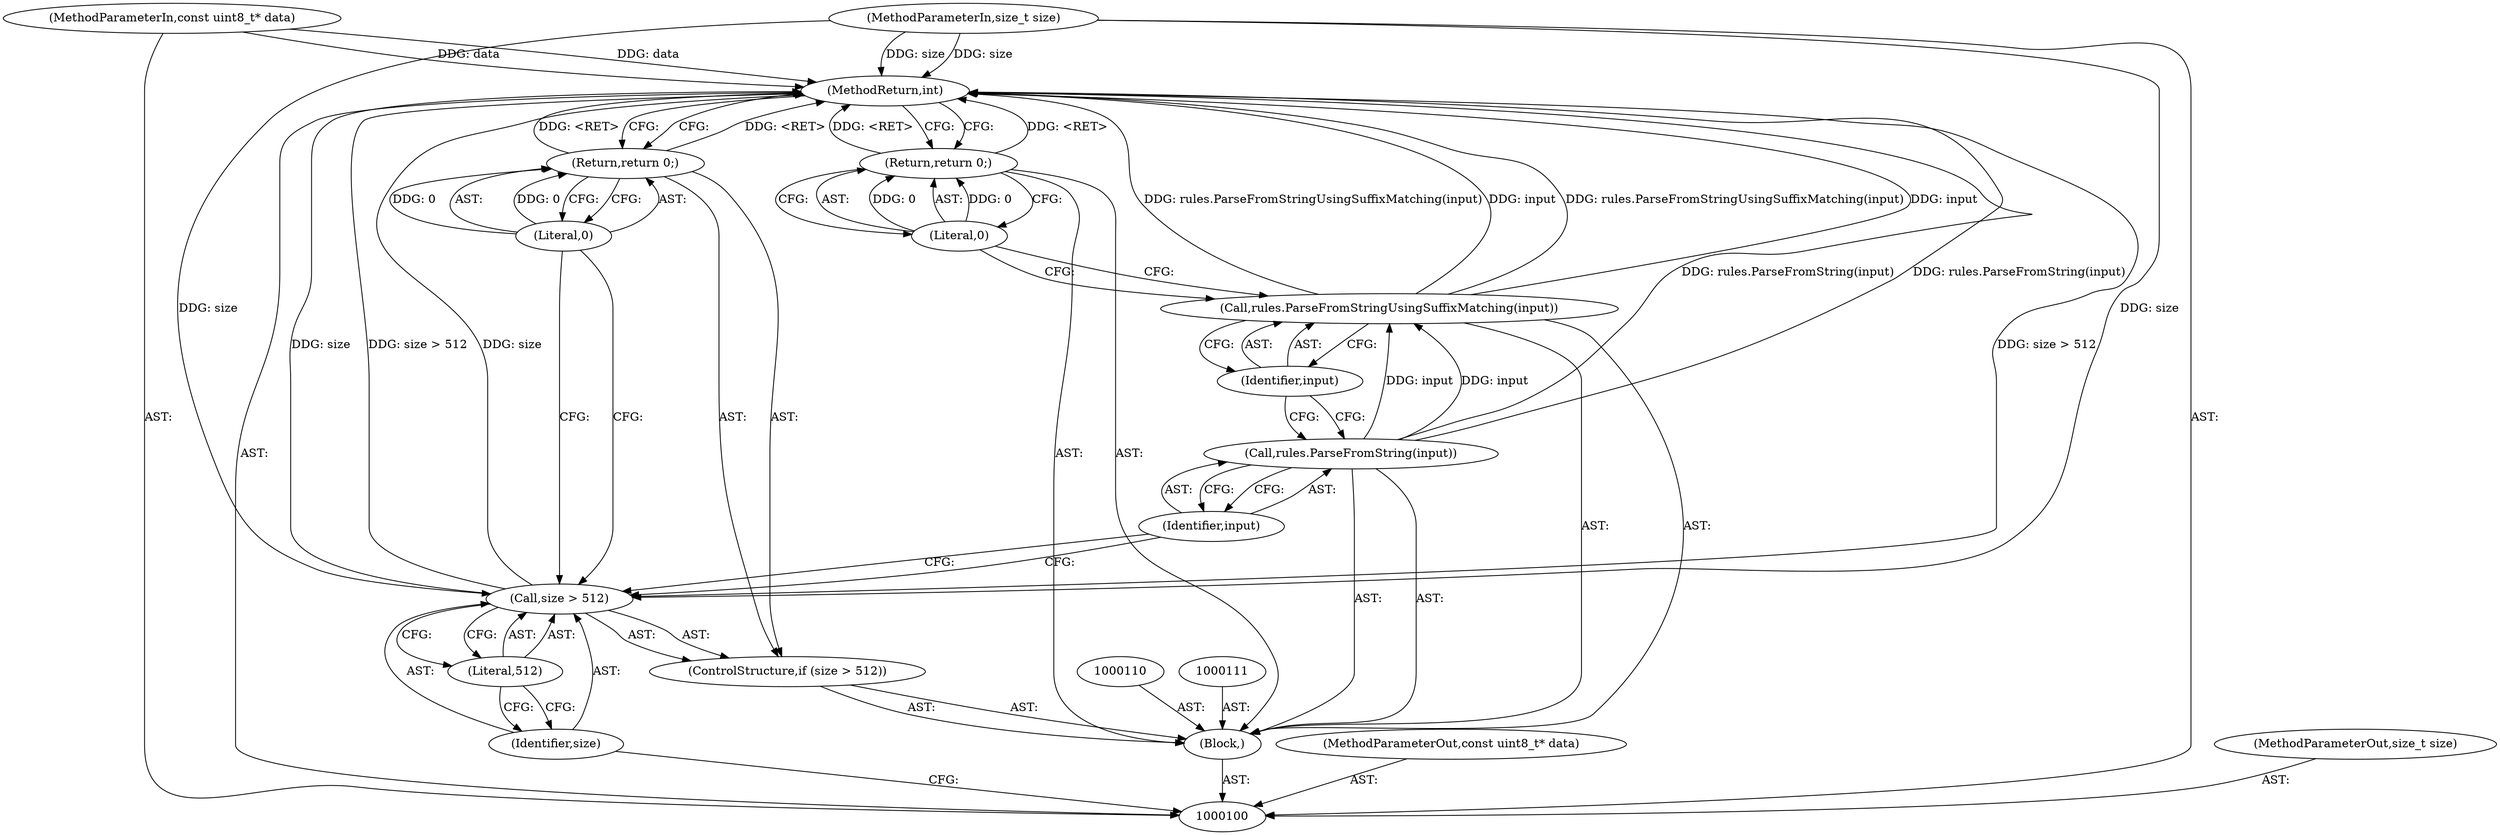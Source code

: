 digraph "1_Chrome_da790f920bbc169a6805a4fb83b4c2ab09532d91_4" {
"1000118" [label="(MethodReturn,int)"];
"1000101" [label="(MethodParameterIn,const uint8_t* data)"];
"1000139" [label="(MethodParameterOut,const uint8_t* data)"];
"1000102" [label="(MethodParameterIn,size_t size)"];
"1000140" [label="(MethodParameterOut,size_t size)"];
"1000103" [label="(Block,)"];
"1000107" [label="(Literal,512)"];
"1000104" [label="(ControlStructure,if (size > 512))"];
"1000105" [label="(Call,size > 512)"];
"1000106" [label="(Identifier,size)"];
"1000109" [label="(Literal,0)"];
"1000108" [label="(Return,return 0;)"];
"1000112" [label="(Call,rules.ParseFromString(input))"];
"1000113" [label="(Identifier,input)"];
"1000114" [label="(Call,rules.ParseFromStringUsingSuffixMatching(input))"];
"1000115" [label="(Identifier,input)"];
"1000117" [label="(Literal,0)"];
"1000116" [label="(Return,return 0;)"];
"1000118" -> "1000100"  [label="AST: "];
"1000118" -> "1000108"  [label="CFG: "];
"1000118" -> "1000116"  [label="CFG: "];
"1000116" -> "1000118"  [label="DDG: <RET>"];
"1000105" -> "1000118"  [label="DDG: size > 512"];
"1000105" -> "1000118"  [label="DDG: size"];
"1000114" -> "1000118"  [label="DDG: rules.ParseFromStringUsingSuffixMatching(input)"];
"1000114" -> "1000118"  [label="DDG: input"];
"1000101" -> "1000118"  [label="DDG: data"];
"1000102" -> "1000118"  [label="DDG: size"];
"1000112" -> "1000118"  [label="DDG: rules.ParseFromString(input)"];
"1000108" -> "1000118"  [label="DDG: <RET>"];
"1000101" -> "1000100"  [label="AST: "];
"1000101" -> "1000118"  [label="DDG: data"];
"1000139" -> "1000100"  [label="AST: "];
"1000102" -> "1000100"  [label="AST: "];
"1000102" -> "1000118"  [label="DDG: size"];
"1000102" -> "1000105"  [label="DDG: size"];
"1000140" -> "1000100"  [label="AST: "];
"1000103" -> "1000100"  [label="AST: "];
"1000104" -> "1000103"  [label="AST: "];
"1000110" -> "1000103"  [label="AST: "];
"1000111" -> "1000103"  [label="AST: "];
"1000112" -> "1000103"  [label="AST: "];
"1000114" -> "1000103"  [label="AST: "];
"1000116" -> "1000103"  [label="AST: "];
"1000107" -> "1000105"  [label="AST: "];
"1000107" -> "1000106"  [label="CFG: "];
"1000105" -> "1000107"  [label="CFG: "];
"1000104" -> "1000103"  [label="AST: "];
"1000105" -> "1000104"  [label="AST: "];
"1000108" -> "1000104"  [label="AST: "];
"1000105" -> "1000104"  [label="AST: "];
"1000105" -> "1000107"  [label="CFG: "];
"1000106" -> "1000105"  [label="AST: "];
"1000107" -> "1000105"  [label="AST: "];
"1000109" -> "1000105"  [label="CFG: "];
"1000113" -> "1000105"  [label="CFG: "];
"1000105" -> "1000118"  [label="DDG: size > 512"];
"1000105" -> "1000118"  [label="DDG: size"];
"1000102" -> "1000105"  [label="DDG: size"];
"1000106" -> "1000105"  [label="AST: "];
"1000106" -> "1000100"  [label="CFG: "];
"1000107" -> "1000106"  [label="CFG: "];
"1000109" -> "1000108"  [label="AST: "];
"1000109" -> "1000105"  [label="CFG: "];
"1000108" -> "1000109"  [label="CFG: "];
"1000109" -> "1000108"  [label="DDG: 0"];
"1000108" -> "1000104"  [label="AST: "];
"1000108" -> "1000109"  [label="CFG: "];
"1000109" -> "1000108"  [label="AST: "];
"1000118" -> "1000108"  [label="CFG: "];
"1000108" -> "1000118"  [label="DDG: <RET>"];
"1000109" -> "1000108"  [label="DDG: 0"];
"1000112" -> "1000103"  [label="AST: "];
"1000112" -> "1000113"  [label="CFG: "];
"1000113" -> "1000112"  [label="AST: "];
"1000115" -> "1000112"  [label="CFG: "];
"1000112" -> "1000118"  [label="DDG: rules.ParseFromString(input)"];
"1000112" -> "1000114"  [label="DDG: input"];
"1000113" -> "1000112"  [label="AST: "];
"1000113" -> "1000105"  [label="CFG: "];
"1000112" -> "1000113"  [label="CFG: "];
"1000114" -> "1000103"  [label="AST: "];
"1000114" -> "1000115"  [label="CFG: "];
"1000115" -> "1000114"  [label="AST: "];
"1000117" -> "1000114"  [label="CFG: "];
"1000114" -> "1000118"  [label="DDG: rules.ParseFromStringUsingSuffixMatching(input)"];
"1000114" -> "1000118"  [label="DDG: input"];
"1000112" -> "1000114"  [label="DDG: input"];
"1000115" -> "1000114"  [label="AST: "];
"1000115" -> "1000112"  [label="CFG: "];
"1000114" -> "1000115"  [label="CFG: "];
"1000117" -> "1000116"  [label="AST: "];
"1000117" -> "1000114"  [label="CFG: "];
"1000116" -> "1000117"  [label="CFG: "];
"1000117" -> "1000116"  [label="DDG: 0"];
"1000116" -> "1000103"  [label="AST: "];
"1000116" -> "1000117"  [label="CFG: "];
"1000117" -> "1000116"  [label="AST: "];
"1000118" -> "1000116"  [label="CFG: "];
"1000116" -> "1000118"  [label="DDG: <RET>"];
"1000117" -> "1000116"  [label="DDG: 0"];
}
